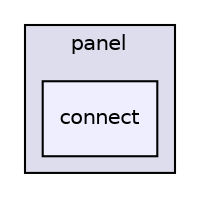 digraph "Z:/Development/AeroQuadCommunicator/AeroQuadCommunicator/panel/connect" {
  compound=true
  node [ fontsize="10", fontname="Helvetica"];
  edge [ labelfontsize="10", labelfontname="Helvetica"];
  subgraph clusterdir_d0ad9d8b5049107d08fae70e7ac21e52 {
    graph [ bgcolor="#ddddee", pencolor="black", label="panel" fontname="Helvetica", fontsize="10", URL="dir_d0ad9d8b5049107d08fae70e7ac21e52.html"]
  dir_224bff72a7289af8024f53c198086b60 [shape=box, label="connect", style="filled", fillcolor="#eeeeff", pencolor="black", URL="dir_224bff72a7289af8024f53c198086b60.html"];
  }
}
